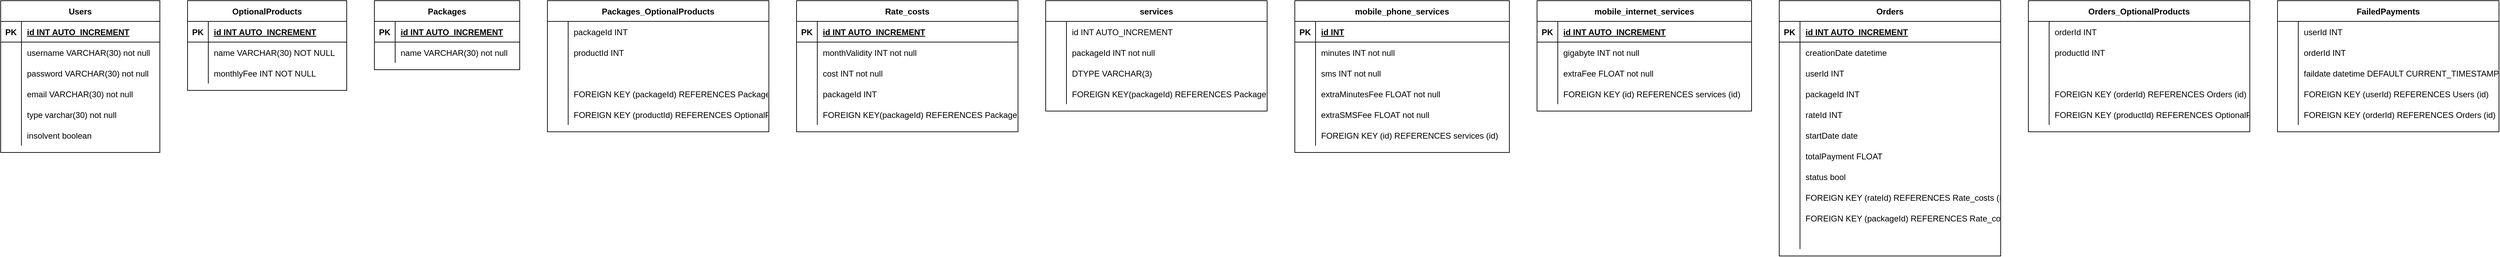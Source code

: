 <mxfile version="15.7.3"><diagram id="GA5Y1bnLlskwvas7kGIN" name="Page-1"><mxGraphModel dx="4019" dy="1375" grid="1" gridSize="10" guides="1" tooltips="1" connect="1" arrows="1" fold="1" page="1" pageScale="1" pageWidth="827" pageHeight="1169" math="0" shadow="0"><root><mxCell id="0"/><mxCell id="1" parent="0"/><mxCell id="Zq3gFRZEYkddCPyL1Fe5-1" value="Users" style="shape=table;startSize=30;container=1;collapsible=1;childLayout=tableLayout;fixedRows=1;rowLines=0;fontStyle=1;align=center;resizeLast=1;" vertex="1" parent="1"><mxGeometry x="-1470" y="100" width="230" height="220" as="geometry"/></mxCell><mxCell id="Zq3gFRZEYkddCPyL1Fe5-2" value="" style="shape=partialRectangle;collapsible=0;dropTarget=0;pointerEvents=0;fillColor=none;points=[[0,0.5],[1,0.5]];portConstraint=eastwest;top=0;left=0;right=0;bottom=1;" vertex="1" parent="Zq3gFRZEYkddCPyL1Fe5-1"><mxGeometry y="30" width="230" height="30" as="geometry"/></mxCell><mxCell id="Zq3gFRZEYkddCPyL1Fe5-3" value="PK" style="shape=partialRectangle;overflow=hidden;connectable=0;fillColor=none;top=0;left=0;bottom=0;right=0;fontStyle=1;" vertex="1" parent="Zq3gFRZEYkddCPyL1Fe5-2"><mxGeometry width="30" height="30" as="geometry"><mxRectangle width="30" height="30" as="alternateBounds"/></mxGeometry></mxCell><mxCell id="Zq3gFRZEYkddCPyL1Fe5-4" value="id &#9;&#9;&#9;INT AUTO_INCREMENT" style="shape=partialRectangle;overflow=hidden;connectable=0;fillColor=none;top=0;left=0;bottom=0;right=0;align=left;spacingLeft=6;fontStyle=5;" vertex="1" parent="Zq3gFRZEYkddCPyL1Fe5-2"><mxGeometry x="30" width="200" height="30" as="geometry"><mxRectangle width="200" height="30" as="alternateBounds"/></mxGeometry></mxCell><mxCell id="Zq3gFRZEYkddCPyL1Fe5-5" value="" style="shape=partialRectangle;collapsible=0;dropTarget=0;pointerEvents=0;fillColor=none;points=[[0,0.5],[1,0.5]];portConstraint=eastwest;top=0;left=0;right=0;bottom=0;" vertex="1" parent="Zq3gFRZEYkddCPyL1Fe5-1"><mxGeometry y="60" width="230" height="30" as="geometry"/></mxCell><mxCell id="Zq3gFRZEYkddCPyL1Fe5-6" value="" style="shape=partialRectangle;overflow=hidden;connectable=0;fillColor=none;top=0;left=0;bottom=0;right=0;" vertex="1" parent="Zq3gFRZEYkddCPyL1Fe5-5"><mxGeometry width="30" height="30" as="geometry"><mxRectangle width="30" height="30" as="alternateBounds"/></mxGeometry></mxCell><mxCell id="Zq3gFRZEYkddCPyL1Fe5-7" value="username    VARCHAR(30) not null" style="shape=partialRectangle;overflow=hidden;connectable=0;fillColor=none;top=0;left=0;bottom=0;right=0;align=left;spacingLeft=6;" vertex="1" parent="Zq3gFRZEYkddCPyL1Fe5-5"><mxGeometry x="30" width="200" height="30" as="geometry"><mxRectangle width="200" height="30" as="alternateBounds"/></mxGeometry></mxCell><mxCell id="Zq3gFRZEYkddCPyL1Fe5-8" value="" style="shape=partialRectangle;collapsible=0;dropTarget=0;pointerEvents=0;fillColor=none;points=[[0,0.5],[1,0.5]];portConstraint=eastwest;top=0;left=0;right=0;bottom=0;" vertex="1" parent="Zq3gFRZEYkddCPyL1Fe5-1"><mxGeometry y="90" width="230" height="30" as="geometry"/></mxCell><mxCell id="Zq3gFRZEYkddCPyL1Fe5-9" value="" style="shape=partialRectangle;overflow=hidden;connectable=0;fillColor=none;top=0;left=0;bottom=0;right=0;" vertex="1" parent="Zq3gFRZEYkddCPyL1Fe5-8"><mxGeometry width="30" height="30" as="geometry"><mxRectangle width="30" height="30" as="alternateBounds"/></mxGeometry></mxCell><mxCell id="Zq3gFRZEYkddCPyL1Fe5-10" value="password&#9;VARCHAR(30) not null" style="shape=partialRectangle;overflow=hidden;connectable=0;fillColor=none;top=0;left=0;bottom=0;right=0;align=left;spacingLeft=6;" vertex="1" parent="Zq3gFRZEYkddCPyL1Fe5-8"><mxGeometry x="30" width="200" height="30" as="geometry"><mxRectangle width="200" height="30" as="alternateBounds"/></mxGeometry></mxCell><mxCell id="Zq3gFRZEYkddCPyL1Fe5-11" value="" style="shape=partialRectangle;collapsible=0;dropTarget=0;pointerEvents=0;fillColor=none;points=[[0,0.5],[1,0.5]];portConstraint=eastwest;top=0;left=0;right=0;bottom=0;" vertex="1" parent="Zq3gFRZEYkddCPyL1Fe5-1"><mxGeometry y="120" width="230" height="30" as="geometry"/></mxCell><mxCell id="Zq3gFRZEYkddCPyL1Fe5-12" value="" style="shape=partialRectangle;overflow=hidden;connectable=0;fillColor=none;top=0;left=0;bottom=0;right=0;" vertex="1" parent="Zq3gFRZEYkddCPyL1Fe5-11"><mxGeometry width="30" height="30" as="geometry"><mxRectangle width="30" height="30" as="alternateBounds"/></mxGeometry></mxCell><mxCell id="Zq3gFRZEYkddCPyL1Fe5-13" value="email&#9;&#9;VARCHAR(30) not null" style="shape=partialRectangle;overflow=hidden;connectable=0;fillColor=none;top=0;left=0;bottom=0;right=0;align=left;spacingLeft=6;" vertex="1" parent="Zq3gFRZEYkddCPyL1Fe5-11"><mxGeometry x="30" width="200" height="30" as="geometry"><mxRectangle width="200" height="30" as="alternateBounds"/></mxGeometry></mxCell><mxCell id="Zq3gFRZEYkddCPyL1Fe5-14" value="" style="shape=partialRectangle;collapsible=0;dropTarget=0;pointerEvents=0;fillColor=none;points=[[0,0.5],[1,0.5]];portConstraint=eastwest;top=0;left=0;right=0;bottom=0;" vertex="1" parent="Zq3gFRZEYkddCPyL1Fe5-1"><mxGeometry y="150" width="230" height="30" as="geometry"/></mxCell><mxCell id="Zq3gFRZEYkddCPyL1Fe5-15" value="" style="shape=partialRectangle;overflow=hidden;connectable=0;fillColor=none;top=0;left=0;bottom=0;right=0;" vertex="1" parent="Zq3gFRZEYkddCPyL1Fe5-14"><mxGeometry width="30" height="30" as="geometry"><mxRectangle width="30" height="30" as="alternateBounds"/></mxGeometry></mxCell><mxCell id="Zq3gFRZEYkddCPyL1Fe5-16" value="type      varchar(30) not null" style="shape=partialRectangle;overflow=hidden;connectable=0;fillColor=none;top=0;left=0;bottom=0;right=0;align=left;spacingLeft=6;" vertex="1" parent="Zq3gFRZEYkddCPyL1Fe5-14"><mxGeometry x="30" width="200" height="30" as="geometry"><mxRectangle width="200" height="30" as="alternateBounds"/></mxGeometry></mxCell><mxCell id="Zq3gFRZEYkddCPyL1Fe5-17" value="" style="shape=partialRectangle;collapsible=0;dropTarget=0;pointerEvents=0;fillColor=none;points=[[0,0.5],[1,0.5]];portConstraint=eastwest;top=0;left=0;right=0;bottom=0;" vertex="1" parent="Zq3gFRZEYkddCPyL1Fe5-1"><mxGeometry y="180" width="230" height="30" as="geometry"/></mxCell><mxCell id="Zq3gFRZEYkddCPyL1Fe5-18" value="" style="shape=partialRectangle;overflow=hidden;connectable=0;fillColor=none;top=0;left=0;bottom=0;right=0;" vertex="1" parent="Zq3gFRZEYkddCPyL1Fe5-17"><mxGeometry width="30" height="30" as="geometry"><mxRectangle width="30" height="30" as="alternateBounds"/></mxGeometry></mxCell><mxCell id="Zq3gFRZEYkddCPyL1Fe5-19" value="insolvent boolean" style="shape=partialRectangle;overflow=hidden;connectable=0;fillColor=none;top=0;left=0;bottom=0;right=0;align=left;spacingLeft=6;" vertex="1" parent="Zq3gFRZEYkddCPyL1Fe5-17"><mxGeometry x="30" width="200" height="30" as="geometry"><mxRectangle width="200" height="30" as="alternateBounds"/></mxGeometry></mxCell><mxCell id="Zq3gFRZEYkddCPyL1Fe5-20" value="OptionalProducts" style="shape=table;startSize=30;container=1;collapsible=1;childLayout=tableLayout;fixedRows=1;rowLines=0;fontStyle=1;align=center;resizeLast=1;" vertex="1" parent="1"><mxGeometry x="-1200" y="100" width="230" height="130" as="geometry"/></mxCell><mxCell id="Zq3gFRZEYkddCPyL1Fe5-21" value="" style="shape=partialRectangle;collapsible=0;dropTarget=0;pointerEvents=0;fillColor=none;points=[[0,0.5],[1,0.5]];portConstraint=eastwest;top=0;left=0;right=0;bottom=1;" vertex="1" parent="Zq3gFRZEYkddCPyL1Fe5-20"><mxGeometry y="30" width="230" height="30" as="geometry"/></mxCell><mxCell id="Zq3gFRZEYkddCPyL1Fe5-22" value="PK" style="shape=partialRectangle;overflow=hidden;connectable=0;fillColor=none;top=0;left=0;bottom=0;right=0;fontStyle=1;" vertex="1" parent="Zq3gFRZEYkddCPyL1Fe5-21"><mxGeometry width="30" height="30" as="geometry"><mxRectangle width="30" height="30" as="alternateBounds"/></mxGeometry></mxCell><mxCell id="Zq3gFRZEYkddCPyL1Fe5-23" value="id &#9;&#9;&#9;INT AUTO_INCREMENT" style="shape=partialRectangle;overflow=hidden;connectable=0;fillColor=none;top=0;left=0;bottom=0;right=0;align=left;spacingLeft=6;fontStyle=5;" vertex="1" parent="Zq3gFRZEYkddCPyL1Fe5-21"><mxGeometry x="30" width="200" height="30" as="geometry"><mxRectangle width="200" height="30" as="alternateBounds"/></mxGeometry></mxCell><mxCell id="Zq3gFRZEYkddCPyL1Fe5-24" value="" style="shape=partialRectangle;collapsible=0;dropTarget=0;pointerEvents=0;fillColor=none;points=[[0,0.5],[1,0.5]];portConstraint=eastwest;top=0;left=0;right=0;bottom=0;" vertex="1" parent="Zq3gFRZEYkddCPyL1Fe5-20"><mxGeometry y="60" width="230" height="30" as="geometry"/></mxCell><mxCell id="Zq3gFRZEYkddCPyL1Fe5-25" value="" style="shape=partialRectangle;overflow=hidden;connectable=0;fillColor=none;top=0;left=0;bottom=0;right=0;" vertex="1" parent="Zq3gFRZEYkddCPyL1Fe5-24"><mxGeometry width="30" height="30" as="geometry"><mxRectangle width="30" height="30" as="alternateBounds"/></mxGeometry></mxCell><mxCell id="Zq3gFRZEYkddCPyL1Fe5-26" value="name &#9;&#9;VARCHAR(30) NOT NULL" style="shape=partialRectangle;overflow=hidden;connectable=0;fillColor=none;top=0;left=0;bottom=0;right=0;align=left;spacingLeft=6;" vertex="1" parent="Zq3gFRZEYkddCPyL1Fe5-24"><mxGeometry x="30" width="200" height="30" as="geometry"><mxRectangle width="200" height="30" as="alternateBounds"/></mxGeometry></mxCell><mxCell id="Zq3gFRZEYkddCPyL1Fe5-27" value="" style="shape=partialRectangle;collapsible=0;dropTarget=0;pointerEvents=0;fillColor=none;points=[[0,0.5],[1,0.5]];portConstraint=eastwest;top=0;left=0;right=0;bottom=0;" vertex="1" parent="Zq3gFRZEYkddCPyL1Fe5-20"><mxGeometry y="90" width="230" height="30" as="geometry"/></mxCell><mxCell id="Zq3gFRZEYkddCPyL1Fe5-28" value="" style="shape=partialRectangle;overflow=hidden;connectable=0;fillColor=none;top=0;left=0;bottom=0;right=0;" vertex="1" parent="Zq3gFRZEYkddCPyL1Fe5-27"><mxGeometry width="30" height="30" as="geometry"><mxRectangle width="30" height="30" as="alternateBounds"/></mxGeometry></mxCell><mxCell id="Zq3gFRZEYkddCPyL1Fe5-29" value="monthlyFee  INT NOT NULL" style="shape=partialRectangle;overflow=hidden;connectable=0;fillColor=none;top=0;left=0;bottom=0;right=0;align=left;spacingLeft=6;" vertex="1" parent="Zq3gFRZEYkddCPyL1Fe5-27"><mxGeometry x="30" width="200" height="30" as="geometry"><mxRectangle width="200" height="30" as="alternateBounds"/></mxGeometry></mxCell><mxCell id="Zq3gFRZEYkddCPyL1Fe5-30" value="Packages" style="shape=table;startSize=30;container=1;collapsible=1;childLayout=tableLayout;fixedRows=1;rowLines=0;fontStyle=1;align=center;resizeLast=1;" vertex="1" parent="1"><mxGeometry x="-930" y="100" width="210" height="100" as="geometry"/></mxCell><mxCell id="Zq3gFRZEYkddCPyL1Fe5-31" value="" style="shape=partialRectangle;collapsible=0;dropTarget=0;pointerEvents=0;fillColor=none;points=[[0,0.5],[1,0.5]];portConstraint=eastwest;top=0;left=0;right=0;bottom=1;" vertex="1" parent="Zq3gFRZEYkddCPyL1Fe5-30"><mxGeometry y="30" width="210" height="30" as="geometry"/></mxCell><mxCell id="Zq3gFRZEYkddCPyL1Fe5-32" value="PK" style="shape=partialRectangle;overflow=hidden;connectable=0;fillColor=none;top=0;left=0;bottom=0;right=0;fontStyle=1;" vertex="1" parent="Zq3gFRZEYkddCPyL1Fe5-31"><mxGeometry width="30" height="30" as="geometry"><mxRectangle width="30" height="30" as="alternateBounds"/></mxGeometry></mxCell><mxCell id="Zq3gFRZEYkddCPyL1Fe5-33" value="id &#9;&#9;&#9;&#9;INT AUTO_INCREMENT" style="shape=partialRectangle;overflow=hidden;connectable=0;fillColor=none;top=0;left=0;bottom=0;right=0;align=left;spacingLeft=6;fontStyle=5;" vertex="1" parent="Zq3gFRZEYkddCPyL1Fe5-31"><mxGeometry x="30" width="180" height="30" as="geometry"><mxRectangle width="180" height="30" as="alternateBounds"/></mxGeometry></mxCell><mxCell id="Zq3gFRZEYkddCPyL1Fe5-34" value="" style="shape=partialRectangle;collapsible=0;dropTarget=0;pointerEvents=0;fillColor=none;points=[[0,0.5],[1,0.5]];portConstraint=eastwest;top=0;left=0;right=0;bottom=0;" vertex="1" parent="Zq3gFRZEYkddCPyL1Fe5-30"><mxGeometry y="60" width="210" height="30" as="geometry"/></mxCell><mxCell id="Zq3gFRZEYkddCPyL1Fe5-35" value="" style="shape=partialRectangle;overflow=hidden;connectable=0;fillColor=none;top=0;left=0;bottom=0;right=0;" vertex="1" parent="Zq3gFRZEYkddCPyL1Fe5-34"><mxGeometry width="30" height="30" as="geometry"><mxRectangle width="30" height="30" as="alternateBounds"/></mxGeometry></mxCell><mxCell id="Zq3gFRZEYkddCPyL1Fe5-36" value="name&#9;&#9;&#9;VARCHAR(30) not null" style="shape=partialRectangle;overflow=hidden;connectable=0;fillColor=none;top=0;left=0;bottom=0;right=0;align=left;spacingLeft=6;" vertex="1" parent="Zq3gFRZEYkddCPyL1Fe5-34"><mxGeometry x="30" width="180" height="30" as="geometry"><mxRectangle width="180" height="30" as="alternateBounds"/></mxGeometry></mxCell><mxCell id="Zq3gFRZEYkddCPyL1Fe5-37" value="Packages_OptionalProducts" style="shape=table;startSize=30;container=1;collapsible=1;childLayout=tableLayout;fixedRows=1;rowLines=0;fontStyle=1;align=center;resizeLast=1;" vertex="1" parent="1"><mxGeometry x="-680" y="100" width="320" height="190" as="geometry"/></mxCell><mxCell id="Zq3gFRZEYkddCPyL1Fe5-38" value="" style="shape=partialRectangle;collapsible=0;dropTarget=0;pointerEvents=0;fillColor=none;points=[[0,0.5],[1,0.5]];portConstraint=eastwest;top=0;left=0;right=0;bottom=0;" vertex="1" parent="Zq3gFRZEYkddCPyL1Fe5-37"><mxGeometry y="30" width="320" height="30" as="geometry"/></mxCell><mxCell id="Zq3gFRZEYkddCPyL1Fe5-39" value="" style="shape=partialRectangle;overflow=hidden;connectable=0;fillColor=none;top=0;left=0;bottom=0;right=0;" vertex="1" parent="Zq3gFRZEYkddCPyL1Fe5-38"><mxGeometry width="30" height="30" as="geometry"><mxRectangle width="30" height="30" as="alternateBounds"/></mxGeometry></mxCell><mxCell id="Zq3gFRZEYkddCPyL1Fe5-40" value="packageId INT" style="shape=partialRectangle;overflow=hidden;connectable=0;fillColor=none;top=0;left=0;bottom=0;right=0;align=left;spacingLeft=6;" vertex="1" parent="Zq3gFRZEYkddCPyL1Fe5-38"><mxGeometry x="30" width="290" height="30" as="geometry"><mxRectangle width="290" height="30" as="alternateBounds"/></mxGeometry></mxCell><mxCell id="Zq3gFRZEYkddCPyL1Fe5-41" value="" style="shape=partialRectangle;collapsible=0;dropTarget=0;pointerEvents=0;fillColor=none;points=[[0,0.5],[1,0.5]];portConstraint=eastwest;top=0;left=0;right=0;bottom=0;" vertex="1" parent="Zq3gFRZEYkddCPyL1Fe5-37"><mxGeometry y="60" width="320" height="30" as="geometry"/></mxCell><mxCell id="Zq3gFRZEYkddCPyL1Fe5-42" value="" style="shape=partialRectangle;overflow=hidden;connectable=0;fillColor=none;top=0;left=0;bottom=0;right=0;" vertex="1" parent="Zq3gFRZEYkddCPyL1Fe5-41"><mxGeometry width="30" height="30" as="geometry"><mxRectangle width="30" height="30" as="alternateBounds"/></mxGeometry></mxCell><mxCell id="Zq3gFRZEYkddCPyL1Fe5-43" value="productId INT" style="shape=partialRectangle;overflow=hidden;connectable=0;fillColor=none;top=0;left=0;bottom=0;right=0;align=left;spacingLeft=6;" vertex="1" parent="Zq3gFRZEYkddCPyL1Fe5-41"><mxGeometry x="30" width="290" height="30" as="geometry"><mxRectangle width="290" height="30" as="alternateBounds"/></mxGeometry></mxCell><mxCell id="Zq3gFRZEYkddCPyL1Fe5-44" value="" style="shape=partialRectangle;collapsible=0;dropTarget=0;pointerEvents=0;fillColor=none;points=[[0,0.5],[1,0.5]];portConstraint=eastwest;top=0;left=0;right=0;bottom=0;" vertex="1" parent="Zq3gFRZEYkddCPyL1Fe5-37"><mxGeometry y="90" width="320" height="30" as="geometry"/></mxCell><mxCell id="Zq3gFRZEYkddCPyL1Fe5-45" value="" style="shape=partialRectangle;overflow=hidden;connectable=0;fillColor=none;top=0;left=0;bottom=0;right=0;" vertex="1" parent="Zq3gFRZEYkddCPyL1Fe5-44"><mxGeometry width="30" height="30" as="geometry"><mxRectangle width="30" height="30" as="alternateBounds"/></mxGeometry></mxCell><mxCell id="Zq3gFRZEYkddCPyL1Fe5-46" value="" style="shape=partialRectangle;overflow=hidden;connectable=0;fillColor=none;top=0;left=0;bottom=0;right=0;align=left;spacingLeft=6;" vertex="1" parent="Zq3gFRZEYkddCPyL1Fe5-44"><mxGeometry x="30" width="290" height="30" as="geometry"><mxRectangle width="290" height="30" as="alternateBounds"/></mxGeometry></mxCell><mxCell id="Zq3gFRZEYkddCPyL1Fe5-47" value="" style="shape=partialRectangle;collapsible=0;dropTarget=0;pointerEvents=0;fillColor=none;points=[[0,0.5],[1,0.5]];portConstraint=eastwest;top=0;left=0;right=0;bottom=0;" vertex="1" parent="Zq3gFRZEYkddCPyL1Fe5-37"><mxGeometry y="120" width="320" height="30" as="geometry"/></mxCell><mxCell id="Zq3gFRZEYkddCPyL1Fe5-48" value="" style="shape=partialRectangle;overflow=hidden;connectable=0;fillColor=none;top=0;left=0;bottom=0;right=0;" vertex="1" parent="Zq3gFRZEYkddCPyL1Fe5-47"><mxGeometry width="30" height="30" as="geometry"><mxRectangle width="30" height="30" as="alternateBounds"/></mxGeometry></mxCell><mxCell id="Zq3gFRZEYkddCPyL1Fe5-49" value="FOREIGN KEY (packageId) REFERENCES Packages (id)" style="shape=partialRectangle;overflow=hidden;connectable=0;fillColor=none;top=0;left=0;bottom=0;right=0;align=left;spacingLeft=6;" vertex="1" parent="Zq3gFRZEYkddCPyL1Fe5-47"><mxGeometry x="30" width="290" height="30" as="geometry"><mxRectangle width="290" height="30" as="alternateBounds"/></mxGeometry></mxCell><mxCell id="Zq3gFRZEYkddCPyL1Fe5-50" value="" style="shape=partialRectangle;collapsible=0;dropTarget=0;pointerEvents=0;fillColor=none;points=[[0,0.5],[1,0.5]];portConstraint=eastwest;top=0;left=0;right=0;bottom=0;" vertex="1" parent="Zq3gFRZEYkddCPyL1Fe5-37"><mxGeometry y="150" width="320" height="30" as="geometry"/></mxCell><mxCell id="Zq3gFRZEYkddCPyL1Fe5-51" value="" style="shape=partialRectangle;overflow=hidden;connectable=0;fillColor=none;top=0;left=0;bottom=0;right=0;" vertex="1" parent="Zq3gFRZEYkddCPyL1Fe5-50"><mxGeometry width="30" height="30" as="geometry"><mxRectangle width="30" height="30" as="alternateBounds"/></mxGeometry></mxCell><mxCell id="Zq3gFRZEYkddCPyL1Fe5-52" value="FOREIGN KEY (productId) REFERENCES OptionalProducts(id)" style="shape=partialRectangle;overflow=hidden;connectable=0;fillColor=none;top=0;left=0;bottom=0;right=0;align=left;spacingLeft=6;" vertex="1" parent="Zq3gFRZEYkddCPyL1Fe5-50"><mxGeometry x="30" width="290" height="30" as="geometry"><mxRectangle width="290" height="30" as="alternateBounds"/></mxGeometry></mxCell><mxCell id="Zq3gFRZEYkddCPyL1Fe5-53" value="Rate_costs" style="shape=table;startSize=30;container=1;collapsible=1;childLayout=tableLayout;fixedRows=1;rowLines=0;fontStyle=1;align=center;resizeLast=1;" vertex="1" parent="1"><mxGeometry x="-320" y="100" width="320" height="190" as="geometry"/></mxCell><mxCell id="Zq3gFRZEYkddCPyL1Fe5-54" value="" style="shape=partialRectangle;collapsible=0;dropTarget=0;pointerEvents=0;fillColor=none;points=[[0,0.5],[1,0.5]];portConstraint=eastwest;top=0;left=0;right=0;bottom=1;" vertex="1" parent="Zq3gFRZEYkddCPyL1Fe5-53"><mxGeometry y="30" width="320" height="30" as="geometry"/></mxCell><mxCell id="Zq3gFRZEYkddCPyL1Fe5-55" value="PK" style="shape=partialRectangle;overflow=hidden;connectable=0;fillColor=none;top=0;left=0;bottom=0;right=0;fontStyle=1;" vertex="1" parent="Zq3gFRZEYkddCPyL1Fe5-54"><mxGeometry width="30" height="30" as="geometry"><mxRectangle width="30" height="30" as="alternateBounds"/></mxGeometry></mxCell><mxCell id="Zq3gFRZEYkddCPyL1Fe5-56" value="id &#9;&#9;&#9;&#9;INT AUTO_INCREMENT" style="shape=partialRectangle;overflow=hidden;connectable=0;fillColor=none;top=0;left=0;bottom=0;right=0;align=left;spacingLeft=6;fontStyle=5;" vertex="1" parent="Zq3gFRZEYkddCPyL1Fe5-54"><mxGeometry x="30" width="290" height="30" as="geometry"><mxRectangle width="290" height="30" as="alternateBounds"/></mxGeometry></mxCell><mxCell id="Zq3gFRZEYkddCPyL1Fe5-57" value="" style="shape=partialRectangle;collapsible=0;dropTarget=0;pointerEvents=0;fillColor=none;points=[[0,0.5],[1,0.5]];portConstraint=eastwest;top=0;left=0;right=0;bottom=0;" vertex="1" parent="Zq3gFRZEYkddCPyL1Fe5-53"><mxGeometry y="60" width="320" height="30" as="geometry"/></mxCell><mxCell id="Zq3gFRZEYkddCPyL1Fe5-58" value="" style="shape=partialRectangle;overflow=hidden;connectable=0;fillColor=none;top=0;left=0;bottom=0;right=0;" vertex="1" parent="Zq3gFRZEYkddCPyL1Fe5-57"><mxGeometry width="30" height="30" as="geometry"><mxRectangle width="30" height="30" as="alternateBounds"/></mxGeometry></mxCell><mxCell id="Zq3gFRZEYkddCPyL1Fe5-59" value="monthValidity   INT not null" style="shape=partialRectangle;overflow=hidden;connectable=0;fillColor=none;top=0;left=0;bottom=0;right=0;align=left;spacingLeft=6;" vertex="1" parent="Zq3gFRZEYkddCPyL1Fe5-57"><mxGeometry x="30" width="290" height="30" as="geometry"><mxRectangle width="290" height="30" as="alternateBounds"/></mxGeometry></mxCell><mxCell id="Zq3gFRZEYkddCPyL1Fe5-60" value="" style="shape=partialRectangle;collapsible=0;dropTarget=0;pointerEvents=0;fillColor=none;points=[[0,0.5],[1,0.5]];portConstraint=eastwest;top=0;left=0;right=0;bottom=0;" vertex="1" parent="Zq3gFRZEYkddCPyL1Fe5-53"><mxGeometry y="90" width="320" height="30" as="geometry"/></mxCell><mxCell id="Zq3gFRZEYkddCPyL1Fe5-61" value="" style="shape=partialRectangle;overflow=hidden;connectable=0;fillColor=none;top=0;left=0;bottom=0;right=0;" vertex="1" parent="Zq3gFRZEYkddCPyL1Fe5-60"><mxGeometry width="30" height="30" as="geometry"><mxRectangle width="30" height="30" as="alternateBounds"/></mxGeometry></mxCell><mxCell id="Zq3gFRZEYkddCPyL1Fe5-62" value="cost&#9;&#9;&#9;INT not null" style="shape=partialRectangle;overflow=hidden;connectable=0;fillColor=none;top=0;left=0;bottom=0;right=0;align=left;spacingLeft=6;" vertex="1" parent="Zq3gFRZEYkddCPyL1Fe5-60"><mxGeometry x="30" width="290" height="30" as="geometry"><mxRectangle width="290" height="30" as="alternateBounds"/></mxGeometry></mxCell><mxCell id="Zq3gFRZEYkddCPyL1Fe5-63" value="" style="shape=partialRectangle;collapsible=0;dropTarget=0;pointerEvents=0;fillColor=none;points=[[0,0.5],[1,0.5]];portConstraint=eastwest;top=0;left=0;right=0;bottom=0;" vertex="1" parent="Zq3gFRZEYkddCPyL1Fe5-53"><mxGeometry y="120" width="320" height="30" as="geometry"/></mxCell><mxCell id="Zq3gFRZEYkddCPyL1Fe5-64" value="" style="shape=partialRectangle;overflow=hidden;connectable=0;fillColor=none;top=0;left=0;bottom=0;right=0;" vertex="1" parent="Zq3gFRZEYkddCPyL1Fe5-63"><mxGeometry width="30" height="30" as="geometry"><mxRectangle width="30" height="30" as="alternateBounds"/></mxGeometry></mxCell><mxCell id="Zq3gFRZEYkddCPyL1Fe5-65" value="packageId       INT" style="shape=partialRectangle;overflow=hidden;connectable=0;fillColor=none;top=0;left=0;bottom=0;right=0;align=left;spacingLeft=6;" vertex="1" parent="Zq3gFRZEYkddCPyL1Fe5-63"><mxGeometry x="30" width="290" height="30" as="geometry"><mxRectangle width="290" height="30" as="alternateBounds"/></mxGeometry></mxCell><mxCell id="Zq3gFRZEYkddCPyL1Fe5-66" value="" style="shape=partialRectangle;collapsible=0;dropTarget=0;pointerEvents=0;fillColor=none;points=[[0,0.5],[1,0.5]];portConstraint=eastwest;top=0;left=0;right=0;bottom=0;" vertex="1" parent="Zq3gFRZEYkddCPyL1Fe5-53"><mxGeometry y="150" width="320" height="30" as="geometry"/></mxCell><mxCell id="Zq3gFRZEYkddCPyL1Fe5-67" value="" style="shape=partialRectangle;overflow=hidden;connectable=0;fillColor=none;top=0;left=0;bottom=0;right=0;" vertex="1" parent="Zq3gFRZEYkddCPyL1Fe5-66"><mxGeometry width="30" height="30" as="geometry"><mxRectangle width="30" height="30" as="alternateBounds"/></mxGeometry></mxCell><mxCell id="Zq3gFRZEYkddCPyL1Fe5-68" value="FOREIGN KEY(packageId) REFERENCES Packages(id)" style="shape=partialRectangle;overflow=hidden;connectable=0;fillColor=none;top=0;left=0;bottom=0;right=0;align=left;spacingLeft=6;" vertex="1" parent="Zq3gFRZEYkddCPyL1Fe5-66"><mxGeometry x="30" width="290" height="30" as="geometry"><mxRectangle width="290" height="30" as="alternateBounds"/></mxGeometry></mxCell><mxCell id="Zq3gFRZEYkddCPyL1Fe5-69" value="services" style="shape=table;startSize=30;container=1;collapsible=1;childLayout=tableLayout;fixedRows=1;rowLines=0;fontStyle=1;align=center;resizeLast=1;" vertex="1" parent="1"><mxGeometry x="40" y="100" width="320" height="160" as="geometry"/></mxCell><mxCell id="Zq3gFRZEYkddCPyL1Fe5-70" value="" style="shape=partialRectangle;collapsible=0;dropTarget=0;pointerEvents=0;fillColor=none;points=[[0,0.5],[1,0.5]];portConstraint=eastwest;top=0;left=0;right=0;bottom=0;" vertex="1" parent="Zq3gFRZEYkddCPyL1Fe5-69"><mxGeometry y="30" width="320" height="30" as="geometry"/></mxCell><mxCell id="Zq3gFRZEYkddCPyL1Fe5-71" value="" style="shape=partialRectangle;overflow=hidden;connectable=0;fillColor=none;top=0;left=0;bottom=0;right=0;" vertex="1" parent="Zq3gFRZEYkddCPyL1Fe5-70"><mxGeometry width="30" height="30" as="geometry"><mxRectangle width="30" height="30" as="alternateBounds"/></mxGeometry></mxCell><mxCell id="Zq3gFRZEYkddCPyL1Fe5-72" value="id&#9;&#9;&#9;&#9;INT AUTO_INCREMENT" style="shape=partialRectangle;overflow=hidden;connectable=0;fillColor=none;top=0;left=0;bottom=0;right=0;align=left;spacingLeft=6;" vertex="1" parent="Zq3gFRZEYkddCPyL1Fe5-70"><mxGeometry x="30" width="290" height="30" as="geometry"><mxRectangle width="290" height="30" as="alternateBounds"/></mxGeometry></mxCell><mxCell id="Zq3gFRZEYkddCPyL1Fe5-73" value="" style="shape=partialRectangle;collapsible=0;dropTarget=0;pointerEvents=0;fillColor=none;points=[[0,0.5],[1,0.5]];portConstraint=eastwest;top=0;left=0;right=0;bottom=0;" vertex="1" parent="Zq3gFRZEYkddCPyL1Fe5-69"><mxGeometry y="60" width="320" height="30" as="geometry"/></mxCell><mxCell id="Zq3gFRZEYkddCPyL1Fe5-74" value="" style="shape=partialRectangle;overflow=hidden;connectable=0;fillColor=none;top=0;left=0;bottom=0;right=0;" vertex="1" parent="Zq3gFRZEYkddCPyL1Fe5-73"><mxGeometry width="30" height="30" as="geometry"><mxRectangle width="30" height="30" as="alternateBounds"/></mxGeometry></mxCell><mxCell id="Zq3gFRZEYkddCPyL1Fe5-75" value="packageId       INT not null" style="shape=partialRectangle;overflow=hidden;connectable=0;fillColor=none;top=0;left=0;bottom=0;right=0;align=left;spacingLeft=6;" vertex="1" parent="Zq3gFRZEYkddCPyL1Fe5-73"><mxGeometry x="30" width="290" height="30" as="geometry"><mxRectangle width="290" height="30" as="alternateBounds"/></mxGeometry></mxCell><mxCell id="Zq3gFRZEYkddCPyL1Fe5-76" value="" style="shape=partialRectangle;collapsible=0;dropTarget=0;pointerEvents=0;fillColor=none;points=[[0,0.5],[1,0.5]];portConstraint=eastwest;top=0;left=0;right=0;bottom=0;" vertex="1" parent="Zq3gFRZEYkddCPyL1Fe5-69"><mxGeometry y="90" width="320" height="30" as="geometry"/></mxCell><mxCell id="Zq3gFRZEYkddCPyL1Fe5-77" value="" style="shape=partialRectangle;overflow=hidden;connectable=0;fillColor=none;top=0;left=0;bottom=0;right=0;" vertex="1" parent="Zq3gFRZEYkddCPyL1Fe5-76"><mxGeometry width="30" height="30" as="geometry"><mxRectangle width="30" height="30" as="alternateBounds"/></mxGeometry></mxCell><mxCell id="Zq3gFRZEYkddCPyL1Fe5-78" value="DTYPE&#9;        VARCHAR(3)" style="shape=partialRectangle;overflow=hidden;connectable=0;fillColor=none;top=0;left=0;bottom=0;right=0;align=left;spacingLeft=6;" vertex="1" parent="Zq3gFRZEYkddCPyL1Fe5-76"><mxGeometry x="30" width="290" height="30" as="geometry"><mxRectangle width="290" height="30" as="alternateBounds"/></mxGeometry></mxCell><mxCell id="Zq3gFRZEYkddCPyL1Fe5-79" value="" style="shape=partialRectangle;collapsible=0;dropTarget=0;pointerEvents=0;fillColor=none;points=[[0,0.5],[1,0.5]];portConstraint=eastwest;top=0;left=0;right=0;bottom=0;" vertex="1" parent="Zq3gFRZEYkddCPyL1Fe5-69"><mxGeometry y="120" width="320" height="30" as="geometry"/></mxCell><mxCell id="Zq3gFRZEYkddCPyL1Fe5-80" value="" style="shape=partialRectangle;overflow=hidden;connectable=0;fillColor=none;top=0;left=0;bottom=0;right=0;" vertex="1" parent="Zq3gFRZEYkddCPyL1Fe5-79"><mxGeometry width="30" height="30" as="geometry"><mxRectangle width="30" height="30" as="alternateBounds"/></mxGeometry></mxCell><mxCell id="Zq3gFRZEYkddCPyL1Fe5-81" value="FOREIGN KEY(packageId) REFERENCES Packages (id)" style="shape=partialRectangle;overflow=hidden;connectable=0;fillColor=none;top=0;left=0;bottom=0;right=0;align=left;spacingLeft=6;" vertex="1" parent="Zq3gFRZEYkddCPyL1Fe5-79"><mxGeometry x="30" width="290" height="30" as="geometry"><mxRectangle width="290" height="30" as="alternateBounds"/></mxGeometry></mxCell><mxCell id="Zq3gFRZEYkddCPyL1Fe5-82" value="mobile_phone_services" style="shape=table;startSize=30;container=1;collapsible=1;childLayout=tableLayout;fixedRows=1;rowLines=0;fontStyle=1;align=center;resizeLast=1;" vertex="1" parent="1"><mxGeometry x="400" y="100" width="310" height="220" as="geometry"/></mxCell><mxCell id="Zq3gFRZEYkddCPyL1Fe5-83" value="" style="shape=partialRectangle;collapsible=0;dropTarget=0;pointerEvents=0;fillColor=none;points=[[0,0.5],[1,0.5]];portConstraint=eastwest;top=0;left=0;right=0;bottom=1;" vertex="1" parent="Zq3gFRZEYkddCPyL1Fe5-82"><mxGeometry y="30" width="310" height="30" as="geometry"/></mxCell><mxCell id="Zq3gFRZEYkddCPyL1Fe5-84" value="PK" style="shape=partialRectangle;overflow=hidden;connectable=0;fillColor=none;top=0;left=0;bottom=0;right=0;fontStyle=1;" vertex="1" parent="Zq3gFRZEYkddCPyL1Fe5-83"><mxGeometry width="30" height="30" as="geometry"><mxRectangle width="30" height="30" as="alternateBounds"/></mxGeometry></mxCell><mxCell id="Zq3gFRZEYkddCPyL1Fe5-85" value="id &#9;&#9;&#9;&#9;INT" style="shape=partialRectangle;overflow=hidden;connectable=0;fillColor=none;top=0;left=0;bottom=0;right=0;align=left;spacingLeft=6;fontStyle=5;" vertex="1" parent="Zq3gFRZEYkddCPyL1Fe5-83"><mxGeometry x="30" width="280" height="30" as="geometry"><mxRectangle width="280" height="30" as="alternateBounds"/></mxGeometry></mxCell><mxCell id="Zq3gFRZEYkddCPyL1Fe5-86" value="" style="shape=partialRectangle;collapsible=0;dropTarget=0;pointerEvents=0;fillColor=none;points=[[0,0.5],[1,0.5]];portConstraint=eastwest;top=0;left=0;right=0;bottom=0;" vertex="1" parent="Zq3gFRZEYkddCPyL1Fe5-82"><mxGeometry y="60" width="310" height="30" as="geometry"/></mxCell><mxCell id="Zq3gFRZEYkddCPyL1Fe5-87" value="" style="shape=partialRectangle;overflow=hidden;connectable=0;fillColor=none;top=0;left=0;bottom=0;right=0;" vertex="1" parent="Zq3gFRZEYkddCPyL1Fe5-86"><mxGeometry width="30" height="30" as="geometry"><mxRectangle width="30" height="30" as="alternateBounds"/></mxGeometry></mxCell><mxCell id="Zq3gFRZEYkddCPyL1Fe5-88" value="minutes         INT not null" style="shape=partialRectangle;overflow=hidden;connectable=0;fillColor=none;top=0;left=0;bottom=0;right=0;align=left;spacingLeft=6;" vertex="1" parent="Zq3gFRZEYkddCPyL1Fe5-86"><mxGeometry x="30" width="280" height="30" as="geometry"><mxRectangle width="280" height="30" as="alternateBounds"/></mxGeometry></mxCell><mxCell id="Zq3gFRZEYkddCPyL1Fe5-89" value="" style="shape=partialRectangle;collapsible=0;dropTarget=0;pointerEvents=0;fillColor=none;points=[[0,0.5],[1,0.5]];portConstraint=eastwest;top=0;left=0;right=0;bottom=0;" vertex="1" parent="Zq3gFRZEYkddCPyL1Fe5-82"><mxGeometry y="90" width="310" height="30" as="geometry"/></mxCell><mxCell id="Zq3gFRZEYkddCPyL1Fe5-90" value="" style="shape=partialRectangle;overflow=hidden;connectable=0;fillColor=none;top=0;left=0;bottom=0;right=0;" vertex="1" parent="Zq3gFRZEYkddCPyL1Fe5-89"><mxGeometry width="30" height="30" as="geometry"><mxRectangle width="30" height="30" as="alternateBounds"/></mxGeometry></mxCell><mxCell id="Zq3gFRZEYkddCPyL1Fe5-91" value="sms&#9;&#9;&#9;&#9;INT not null" style="shape=partialRectangle;overflow=hidden;connectable=0;fillColor=none;top=0;left=0;bottom=0;right=0;align=left;spacingLeft=6;" vertex="1" parent="Zq3gFRZEYkddCPyL1Fe5-89"><mxGeometry x="30" width="280" height="30" as="geometry"><mxRectangle width="280" height="30" as="alternateBounds"/></mxGeometry></mxCell><mxCell id="Zq3gFRZEYkddCPyL1Fe5-92" value="" style="shape=partialRectangle;collapsible=0;dropTarget=0;pointerEvents=0;fillColor=none;points=[[0,0.5],[1,0.5]];portConstraint=eastwest;top=0;left=0;right=0;bottom=0;" vertex="1" parent="Zq3gFRZEYkddCPyL1Fe5-82"><mxGeometry y="120" width="310" height="30" as="geometry"/></mxCell><mxCell id="Zq3gFRZEYkddCPyL1Fe5-93" value="" style="shape=partialRectangle;overflow=hidden;connectable=0;fillColor=none;top=0;left=0;bottom=0;right=0;" vertex="1" parent="Zq3gFRZEYkddCPyL1Fe5-92"><mxGeometry width="30" height="30" as="geometry"><mxRectangle width="30" height="30" as="alternateBounds"/></mxGeometry></mxCell><mxCell id="Zq3gFRZEYkddCPyL1Fe5-94" value="extraMinutesFee FLOAT not null" style="shape=partialRectangle;overflow=hidden;connectable=0;fillColor=none;top=0;left=0;bottom=0;right=0;align=left;spacingLeft=6;" vertex="1" parent="Zq3gFRZEYkddCPyL1Fe5-92"><mxGeometry x="30" width="280" height="30" as="geometry"><mxRectangle width="280" height="30" as="alternateBounds"/></mxGeometry></mxCell><mxCell id="Zq3gFRZEYkddCPyL1Fe5-95" value="" style="shape=partialRectangle;collapsible=0;dropTarget=0;pointerEvents=0;fillColor=none;points=[[0,0.5],[1,0.5]];portConstraint=eastwest;top=0;left=0;right=0;bottom=0;" vertex="1" parent="Zq3gFRZEYkddCPyL1Fe5-82"><mxGeometry y="150" width="310" height="30" as="geometry"/></mxCell><mxCell id="Zq3gFRZEYkddCPyL1Fe5-96" value="" style="shape=partialRectangle;overflow=hidden;connectable=0;fillColor=none;top=0;left=0;bottom=0;right=0;" vertex="1" parent="Zq3gFRZEYkddCPyL1Fe5-95"><mxGeometry width="30" height="30" as="geometry"><mxRectangle width="30" height="30" as="alternateBounds"/></mxGeometry></mxCell><mxCell id="Zq3gFRZEYkddCPyL1Fe5-97" value="extraSMSFee&#9;&#9;FLOAT not null" style="shape=partialRectangle;overflow=hidden;connectable=0;fillColor=none;top=0;left=0;bottom=0;right=0;align=left;spacingLeft=6;" vertex="1" parent="Zq3gFRZEYkddCPyL1Fe5-95"><mxGeometry x="30" width="280" height="30" as="geometry"><mxRectangle width="280" height="30" as="alternateBounds"/></mxGeometry></mxCell><mxCell id="Zq3gFRZEYkddCPyL1Fe5-98" value="" style="shape=partialRectangle;collapsible=0;dropTarget=0;pointerEvents=0;fillColor=none;points=[[0,0.5],[1,0.5]];portConstraint=eastwest;top=0;left=0;right=0;bottom=0;" vertex="1" parent="Zq3gFRZEYkddCPyL1Fe5-82"><mxGeometry y="180" width="310" height="30" as="geometry"/></mxCell><mxCell id="Zq3gFRZEYkddCPyL1Fe5-99" value="" style="shape=partialRectangle;overflow=hidden;connectable=0;fillColor=none;top=0;left=0;bottom=0;right=0;" vertex="1" parent="Zq3gFRZEYkddCPyL1Fe5-98"><mxGeometry width="30" height="30" as="geometry"><mxRectangle width="30" height="30" as="alternateBounds"/></mxGeometry></mxCell><mxCell id="Zq3gFRZEYkddCPyL1Fe5-100" value="FOREIGN KEY (id) REFERENCES services (id)" style="shape=partialRectangle;overflow=hidden;connectable=0;fillColor=none;top=0;left=0;bottom=0;right=0;align=left;spacingLeft=6;" vertex="1" parent="Zq3gFRZEYkddCPyL1Fe5-98"><mxGeometry x="30" width="280" height="30" as="geometry"><mxRectangle width="280" height="30" as="alternateBounds"/></mxGeometry></mxCell><mxCell id="Zq3gFRZEYkddCPyL1Fe5-101" value="mobile_internet_services" style="shape=table;startSize=30;container=1;collapsible=1;childLayout=tableLayout;fixedRows=1;rowLines=0;fontStyle=1;align=center;resizeLast=1;" vertex="1" parent="1"><mxGeometry x="750" y="100" width="310" height="160" as="geometry"/></mxCell><mxCell id="Zq3gFRZEYkddCPyL1Fe5-102" value="" style="shape=partialRectangle;collapsible=0;dropTarget=0;pointerEvents=0;fillColor=none;points=[[0,0.5],[1,0.5]];portConstraint=eastwest;top=0;left=0;right=0;bottom=1;" vertex="1" parent="Zq3gFRZEYkddCPyL1Fe5-101"><mxGeometry y="30" width="310" height="30" as="geometry"/></mxCell><mxCell id="Zq3gFRZEYkddCPyL1Fe5-103" value="PK" style="shape=partialRectangle;overflow=hidden;connectable=0;fillColor=none;top=0;left=0;bottom=0;right=0;fontStyle=1;" vertex="1" parent="Zq3gFRZEYkddCPyL1Fe5-102"><mxGeometry width="30" height="30" as="geometry"><mxRectangle width="30" height="30" as="alternateBounds"/></mxGeometry></mxCell><mxCell id="Zq3gFRZEYkddCPyL1Fe5-104" value="id &#9;&#9;&#9;&#9;INT AUTO_INCREMENT" style="shape=partialRectangle;overflow=hidden;connectable=0;fillColor=none;top=0;left=0;bottom=0;right=0;align=left;spacingLeft=6;fontStyle=5;" vertex="1" parent="Zq3gFRZEYkddCPyL1Fe5-102"><mxGeometry x="30" width="280" height="30" as="geometry"><mxRectangle width="280" height="30" as="alternateBounds"/></mxGeometry></mxCell><mxCell id="Zq3gFRZEYkddCPyL1Fe5-105" value="" style="shape=partialRectangle;collapsible=0;dropTarget=0;pointerEvents=0;fillColor=none;points=[[0,0.5],[1,0.5]];portConstraint=eastwest;top=0;left=0;right=0;bottom=0;" vertex="1" parent="Zq3gFRZEYkddCPyL1Fe5-101"><mxGeometry y="60" width="310" height="30" as="geometry"/></mxCell><mxCell id="Zq3gFRZEYkddCPyL1Fe5-106" value="" style="shape=partialRectangle;overflow=hidden;connectable=0;fillColor=none;top=0;left=0;bottom=0;right=0;" vertex="1" parent="Zq3gFRZEYkddCPyL1Fe5-105"><mxGeometry width="30" height="30" as="geometry"><mxRectangle width="30" height="30" as="alternateBounds"/></mxGeometry></mxCell><mxCell id="Zq3gFRZEYkddCPyL1Fe5-107" value="gigabyte&#9;&#9;INT not null" style="shape=partialRectangle;overflow=hidden;connectable=0;fillColor=none;top=0;left=0;bottom=0;right=0;align=left;spacingLeft=6;" vertex="1" parent="Zq3gFRZEYkddCPyL1Fe5-105"><mxGeometry x="30" width="280" height="30" as="geometry"><mxRectangle width="280" height="30" as="alternateBounds"/></mxGeometry></mxCell><mxCell id="Zq3gFRZEYkddCPyL1Fe5-108" value="" style="shape=partialRectangle;collapsible=0;dropTarget=0;pointerEvents=0;fillColor=none;points=[[0,0.5],[1,0.5]];portConstraint=eastwest;top=0;left=0;right=0;bottom=0;" vertex="1" parent="Zq3gFRZEYkddCPyL1Fe5-101"><mxGeometry y="90" width="310" height="30" as="geometry"/></mxCell><mxCell id="Zq3gFRZEYkddCPyL1Fe5-109" value="" style="shape=partialRectangle;overflow=hidden;connectable=0;fillColor=none;top=0;left=0;bottom=0;right=0;" vertex="1" parent="Zq3gFRZEYkddCPyL1Fe5-108"><mxGeometry width="30" height="30" as="geometry"><mxRectangle width="30" height="30" as="alternateBounds"/></mxGeometry></mxCell><mxCell id="Zq3gFRZEYkddCPyL1Fe5-110" value="extraFee        FLOAT not null" style="shape=partialRectangle;overflow=hidden;connectable=0;fillColor=none;top=0;left=0;bottom=0;right=0;align=left;spacingLeft=6;" vertex="1" parent="Zq3gFRZEYkddCPyL1Fe5-108"><mxGeometry x="30" width="280" height="30" as="geometry"><mxRectangle width="280" height="30" as="alternateBounds"/></mxGeometry></mxCell><mxCell id="Zq3gFRZEYkddCPyL1Fe5-111" value="" style="shape=partialRectangle;collapsible=0;dropTarget=0;pointerEvents=0;fillColor=none;points=[[0,0.5],[1,0.5]];portConstraint=eastwest;top=0;left=0;right=0;bottom=0;" vertex="1" parent="Zq3gFRZEYkddCPyL1Fe5-101"><mxGeometry y="120" width="310" height="30" as="geometry"/></mxCell><mxCell id="Zq3gFRZEYkddCPyL1Fe5-112" value="" style="shape=partialRectangle;overflow=hidden;connectable=0;fillColor=none;top=0;left=0;bottom=0;right=0;" vertex="1" parent="Zq3gFRZEYkddCPyL1Fe5-111"><mxGeometry width="30" height="30" as="geometry"><mxRectangle width="30" height="30" as="alternateBounds"/></mxGeometry></mxCell><mxCell id="Zq3gFRZEYkddCPyL1Fe5-113" value="FOREIGN KEY (id) REFERENCES services (id)" style="shape=partialRectangle;overflow=hidden;connectable=0;fillColor=none;top=0;left=0;bottom=0;right=0;align=left;spacingLeft=6;" vertex="1" parent="Zq3gFRZEYkddCPyL1Fe5-111"><mxGeometry x="30" width="280" height="30" as="geometry"><mxRectangle width="280" height="30" as="alternateBounds"/></mxGeometry></mxCell><mxCell id="Zq3gFRZEYkddCPyL1Fe5-114" value="Orders" style="shape=table;startSize=30;container=1;collapsible=1;childLayout=tableLayout;fixedRows=1;rowLines=0;fontStyle=1;align=center;resizeLast=1;" vertex="1" parent="1"><mxGeometry x="1100" y="100" width="320" height="370" as="geometry"/></mxCell><mxCell id="Zq3gFRZEYkddCPyL1Fe5-115" value="" style="shape=partialRectangle;collapsible=0;dropTarget=0;pointerEvents=0;fillColor=none;points=[[0,0.5],[1,0.5]];portConstraint=eastwest;top=0;left=0;right=0;bottom=1;" vertex="1" parent="Zq3gFRZEYkddCPyL1Fe5-114"><mxGeometry y="30" width="320" height="30" as="geometry"/></mxCell><mxCell id="Zq3gFRZEYkddCPyL1Fe5-116" value="PK" style="shape=partialRectangle;overflow=hidden;connectable=0;fillColor=none;top=0;left=0;bottom=0;right=0;fontStyle=1;" vertex="1" parent="Zq3gFRZEYkddCPyL1Fe5-115"><mxGeometry width="30" height="30" as="geometry"><mxRectangle width="30" height="30" as="alternateBounds"/></mxGeometry></mxCell><mxCell id="Zq3gFRZEYkddCPyL1Fe5-117" value="id &#9;&#9;&#9;&#9;INT AUTO_INCREMENT" style="shape=partialRectangle;overflow=hidden;connectable=0;fillColor=none;top=0;left=0;bottom=0;right=0;align=left;spacingLeft=6;fontStyle=5;" vertex="1" parent="Zq3gFRZEYkddCPyL1Fe5-115"><mxGeometry x="30" width="290" height="30" as="geometry"><mxRectangle width="290" height="30" as="alternateBounds"/></mxGeometry></mxCell><mxCell id="Zq3gFRZEYkddCPyL1Fe5-118" value="" style="shape=partialRectangle;collapsible=0;dropTarget=0;pointerEvents=0;fillColor=none;points=[[0,0.5],[1,0.5]];portConstraint=eastwest;top=0;left=0;right=0;bottom=0;" vertex="1" parent="Zq3gFRZEYkddCPyL1Fe5-114"><mxGeometry y="60" width="320" height="30" as="geometry"/></mxCell><mxCell id="Zq3gFRZEYkddCPyL1Fe5-119" value="" style="shape=partialRectangle;overflow=hidden;connectable=0;fillColor=none;top=0;left=0;bottom=0;right=0;" vertex="1" parent="Zq3gFRZEYkddCPyL1Fe5-118"><mxGeometry width="30" height="30" as="geometry"><mxRectangle width="30" height="30" as="alternateBounds"/></mxGeometry></mxCell><mxCell id="Zq3gFRZEYkddCPyL1Fe5-120" value="creationDate&#9;    datetime" style="shape=partialRectangle;overflow=hidden;connectable=0;fillColor=none;top=0;left=0;bottom=0;right=0;align=left;spacingLeft=6;" vertex="1" parent="Zq3gFRZEYkddCPyL1Fe5-118"><mxGeometry x="30" width="290" height="30" as="geometry"><mxRectangle width="290" height="30" as="alternateBounds"/></mxGeometry></mxCell><mxCell id="Zq3gFRZEYkddCPyL1Fe5-121" value="" style="shape=partialRectangle;collapsible=0;dropTarget=0;pointerEvents=0;fillColor=none;points=[[0,0.5],[1,0.5]];portConstraint=eastwest;top=0;left=0;right=0;bottom=0;" vertex="1" parent="Zq3gFRZEYkddCPyL1Fe5-114"><mxGeometry y="90" width="320" height="30" as="geometry"/></mxCell><mxCell id="Zq3gFRZEYkddCPyL1Fe5-122" value="" style="shape=partialRectangle;overflow=hidden;connectable=0;fillColor=none;top=0;left=0;bottom=0;right=0;" vertex="1" parent="Zq3gFRZEYkddCPyL1Fe5-121"><mxGeometry width="30" height="30" as="geometry"><mxRectangle width="30" height="30" as="alternateBounds"/></mxGeometry></mxCell><mxCell id="Zq3gFRZEYkddCPyL1Fe5-123" value="userId&#9;&#9;&#9;INT" style="shape=partialRectangle;overflow=hidden;connectable=0;fillColor=none;top=0;left=0;bottom=0;right=0;align=left;spacingLeft=6;" vertex="1" parent="Zq3gFRZEYkddCPyL1Fe5-121"><mxGeometry x="30" width="290" height="30" as="geometry"><mxRectangle width="290" height="30" as="alternateBounds"/></mxGeometry></mxCell><mxCell id="Zq3gFRZEYkddCPyL1Fe5-124" value="" style="shape=partialRectangle;collapsible=0;dropTarget=0;pointerEvents=0;fillColor=none;points=[[0,0.5],[1,0.5]];portConstraint=eastwest;top=0;left=0;right=0;bottom=0;" vertex="1" parent="Zq3gFRZEYkddCPyL1Fe5-114"><mxGeometry y="120" width="320" height="30" as="geometry"/></mxCell><mxCell id="Zq3gFRZEYkddCPyL1Fe5-125" value="" style="shape=partialRectangle;overflow=hidden;connectable=0;fillColor=none;top=0;left=0;bottom=0;right=0;" vertex="1" parent="Zq3gFRZEYkddCPyL1Fe5-124"><mxGeometry width="30" height="30" as="geometry"><mxRectangle width="30" height="30" as="alternateBounds"/></mxGeometry></mxCell><mxCell id="Zq3gFRZEYkddCPyL1Fe5-126" value="packageId        INT" style="shape=partialRectangle;overflow=hidden;connectable=0;fillColor=none;top=0;left=0;bottom=0;right=0;align=left;spacingLeft=6;" vertex="1" parent="Zq3gFRZEYkddCPyL1Fe5-124"><mxGeometry x="30" width="290" height="30" as="geometry"><mxRectangle width="290" height="30" as="alternateBounds"/></mxGeometry></mxCell><mxCell id="Zq3gFRZEYkddCPyL1Fe5-127" value="" style="shape=partialRectangle;collapsible=0;dropTarget=0;pointerEvents=0;fillColor=none;points=[[0,0.5],[1,0.5]];portConstraint=eastwest;top=0;left=0;right=0;bottom=0;" vertex="1" parent="Zq3gFRZEYkddCPyL1Fe5-114"><mxGeometry y="150" width="320" height="30" as="geometry"/></mxCell><mxCell id="Zq3gFRZEYkddCPyL1Fe5-128" value="" style="shape=partialRectangle;overflow=hidden;connectable=0;fillColor=none;top=0;left=0;bottom=0;right=0;" vertex="1" parent="Zq3gFRZEYkddCPyL1Fe5-127"><mxGeometry width="30" height="30" as="geometry"><mxRectangle width="30" height="30" as="alternateBounds"/></mxGeometry></mxCell><mxCell id="Zq3gFRZEYkddCPyL1Fe5-129" value="rateId&#9;&#9;&#9;INT" style="shape=partialRectangle;overflow=hidden;connectable=0;fillColor=none;top=0;left=0;bottom=0;right=0;align=left;spacingLeft=6;" vertex="1" parent="Zq3gFRZEYkddCPyL1Fe5-127"><mxGeometry x="30" width="290" height="30" as="geometry"><mxRectangle width="290" height="30" as="alternateBounds"/></mxGeometry></mxCell><mxCell id="Zq3gFRZEYkddCPyL1Fe5-130" value="" style="shape=partialRectangle;collapsible=0;dropTarget=0;pointerEvents=0;fillColor=none;points=[[0,0.5],[1,0.5]];portConstraint=eastwest;top=0;left=0;right=0;bottom=0;" vertex="1" parent="Zq3gFRZEYkddCPyL1Fe5-114"><mxGeometry y="180" width="320" height="30" as="geometry"/></mxCell><mxCell id="Zq3gFRZEYkddCPyL1Fe5-131" value="" style="shape=partialRectangle;overflow=hidden;connectable=0;fillColor=none;top=0;left=0;bottom=0;right=0;" vertex="1" parent="Zq3gFRZEYkddCPyL1Fe5-130"><mxGeometry width="30" height="30" as="geometry"><mxRectangle width="30" height="30" as="alternateBounds"/></mxGeometry></mxCell><mxCell id="Zq3gFRZEYkddCPyL1Fe5-132" value="startDate&#9;&#9;date" style="shape=partialRectangle;overflow=hidden;connectable=0;fillColor=none;top=0;left=0;bottom=0;right=0;align=left;spacingLeft=6;" vertex="1" parent="Zq3gFRZEYkddCPyL1Fe5-130"><mxGeometry x="30" width="290" height="30" as="geometry"><mxRectangle width="290" height="30" as="alternateBounds"/></mxGeometry></mxCell><mxCell id="Zq3gFRZEYkddCPyL1Fe5-133" value="" style="shape=partialRectangle;collapsible=0;dropTarget=0;pointerEvents=0;fillColor=none;points=[[0,0.5],[1,0.5]];portConstraint=eastwest;top=0;left=0;right=0;bottom=0;" vertex="1" parent="Zq3gFRZEYkddCPyL1Fe5-114"><mxGeometry y="210" width="320" height="30" as="geometry"/></mxCell><mxCell id="Zq3gFRZEYkddCPyL1Fe5-134" value="" style="shape=partialRectangle;overflow=hidden;connectable=0;fillColor=none;top=0;left=0;bottom=0;right=0;" vertex="1" parent="Zq3gFRZEYkddCPyL1Fe5-133"><mxGeometry width="30" height="30" as="geometry"><mxRectangle width="30" height="30" as="alternateBounds"/></mxGeometry></mxCell><mxCell id="Zq3gFRZEYkddCPyL1Fe5-135" value="totalPayment     FLOAT" style="shape=partialRectangle;overflow=hidden;connectable=0;fillColor=none;top=0;left=0;bottom=0;right=0;align=left;spacingLeft=6;" vertex="1" parent="Zq3gFRZEYkddCPyL1Fe5-133"><mxGeometry x="30" width="290" height="30" as="geometry"><mxRectangle width="290" height="30" as="alternateBounds"/></mxGeometry></mxCell><mxCell id="Zq3gFRZEYkddCPyL1Fe5-136" value="" style="shape=partialRectangle;collapsible=0;dropTarget=0;pointerEvents=0;fillColor=none;points=[[0,0.5],[1,0.5]];portConstraint=eastwest;top=0;left=0;right=0;bottom=0;" vertex="1" parent="Zq3gFRZEYkddCPyL1Fe5-114"><mxGeometry y="240" width="320" height="30" as="geometry"/></mxCell><mxCell id="Zq3gFRZEYkddCPyL1Fe5-137" value="" style="shape=partialRectangle;overflow=hidden;connectable=0;fillColor=none;top=0;left=0;bottom=0;right=0;" vertex="1" parent="Zq3gFRZEYkddCPyL1Fe5-136"><mxGeometry width="30" height="30" as="geometry"><mxRectangle width="30" height="30" as="alternateBounds"/></mxGeometry></mxCell><mxCell id="Zq3gFRZEYkddCPyL1Fe5-138" value="status&#9;&#9;    bool" style="shape=partialRectangle;overflow=hidden;connectable=0;fillColor=none;top=0;left=0;bottom=0;right=0;align=left;spacingLeft=6;" vertex="1" parent="Zq3gFRZEYkddCPyL1Fe5-136"><mxGeometry x="30" width="290" height="30" as="geometry"><mxRectangle width="290" height="30" as="alternateBounds"/></mxGeometry></mxCell><mxCell id="Zq3gFRZEYkddCPyL1Fe5-139" value="" style="shape=partialRectangle;collapsible=0;dropTarget=0;pointerEvents=0;fillColor=none;points=[[0,0.5],[1,0.5]];portConstraint=eastwest;top=0;left=0;right=0;bottom=0;" vertex="1" parent="Zq3gFRZEYkddCPyL1Fe5-114"><mxGeometry y="270" width="320" height="30" as="geometry"/></mxCell><mxCell id="Zq3gFRZEYkddCPyL1Fe5-140" value="" style="shape=partialRectangle;overflow=hidden;connectable=0;fillColor=none;top=0;left=0;bottom=0;right=0;" vertex="1" parent="Zq3gFRZEYkddCPyL1Fe5-139"><mxGeometry width="30" height="30" as="geometry"><mxRectangle width="30" height="30" as="alternateBounds"/></mxGeometry></mxCell><mxCell id="Zq3gFRZEYkddCPyL1Fe5-141" value="FOREIGN KEY (rateId) REFERENCES Rate_costs (id)" style="shape=partialRectangle;overflow=hidden;connectable=0;fillColor=none;top=0;left=0;bottom=0;right=0;align=left;spacingLeft=6;" vertex="1" parent="Zq3gFRZEYkddCPyL1Fe5-139"><mxGeometry x="30" width="290" height="30" as="geometry"><mxRectangle width="290" height="30" as="alternateBounds"/></mxGeometry></mxCell><mxCell id="Zq3gFRZEYkddCPyL1Fe5-142" value="" style="shape=partialRectangle;collapsible=0;dropTarget=0;pointerEvents=0;fillColor=none;points=[[0,0.5],[1,0.5]];portConstraint=eastwest;top=0;left=0;right=0;bottom=0;" vertex="1" parent="Zq3gFRZEYkddCPyL1Fe5-114"><mxGeometry y="300" width="320" height="30" as="geometry"/></mxCell><mxCell id="Zq3gFRZEYkddCPyL1Fe5-143" value="" style="shape=partialRectangle;overflow=hidden;connectable=0;fillColor=none;top=0;left=0;bottom=0;right=0;" vertex="1" parent="Zq3gFRZEYkddCPyL1Fe5-142"><mxGeometry width="30" height="30" as="geometry"><mxRectangle width="30" height="30" as="alternateBounds"/></mxGeometry></mxCell><mxCell id="Zq3gFRZEYkddCPyL1Fe5-144" value="FOREIGN KEY (packageId) REFERENCES Rate_costs (id)" style="shape=partialRectangle;overflow=hidden;connectable=0;fillColor=none;top=0;left=0;bottom=0;right=0;align=left;spacingLeft=6;" vertex="1" parent="Zq3gFRZEYkddCPyL1Fe5-142"><mxGeometry x="30" width="290" height="30" as="geometry"><mxRectangle width="290" height="30" as="alternateBounds"/></mxGeometry></mxCell><mxCell id="Zq3gFRZEYkddCPyL1Fe5-145" value="" style="shape=partialRectangle;collapsible=0;dropTarget=0;pointerEvents=0;fillColor=none;points=[[0,0.5],[1,0.5]];portConstraint=eastwest;top=0;left=0;right=0;bottom=0;" vertex="1" parent="Zq3gFRZEYkddCPyL1Fe5-114"><mxGeometry y="330" width="320" height="30" as="geometry"/></mxCell><mxCell id="Zq3gFRZEYkddCPyL1Fe5-146" value="" style="shape=partialRectangle;overflow=hidden;connectable=0;fillColor=none;top=0;left=0;bottom=0;right=0;" vertex="1" parent="Zq3gFRZEYkddCPyL1Fe5-145"><mxGeometry width="30" height="30" as="geometry"><mxRectangle width="30" height="30" as="alternateBounds"/></mxGeometry></mxCell><mxCell id="Zq3gFRZEYkddCPyL1Fe5-147" value="" style="shape=partialRectangle;overflow=hidden;connectable=0;fillColor=none;top=0;left=0;bottom=0;right=0;align=left;spacingLeft=6;" vertex="1" parent="Zq3gFRZEYkddCPyL1Fe5-145"><mxGeometry x="30" width="290" height="30" as="geometry"><mxRectangle width="290" height="30" as="alternateBounds"/></mxGeometry></mxCell><mxCell id="Zq3gFRZEYkddCPyL1Fe5-148" value="Orders_OptionalProducts" style="shape=table;startSize=30;container=1;collapsible=1;childLayout=tableLayout;fixedRows=1;rowLines=0;fontStyle=1;align=center;resizeLast=1;" vertex="1" parent="1"><mxGeometry x="1460" y="100" width="320" height="190" as="geometry"/></mxCell><mxCell id="Zq3gFRZEYkddCPyL1Fe5-149" value="" style="shape=partialRectangle;collapsible=0;dropTarget=0;pointerEvents=0;fillColor=none;points=[[0,0.5],[1,0.5]];portConstraint=eastwest;top=0;left=0;right=0;bottom=0;" vertex="1" parent="Zq3gFRZEYkddCPyL1Fe5-148"><mxGeometry y="30" width="320" height="30" as="geometry"/></mxCell><mxCell id="Zq3gFRZEYkddCPyL1Fe5-150" value="" style="shape=partialRectangle;overflow=hidden;connectable=0;fillColor=none;top=0;left=0;bottom=0;right=0;" vertex="1" parent="Zq3gFRZEYkddCPyL1Fe5-149"><mxGeometry width="30" height="30" as="geometry"><mxRectangle width="30" height="30" as="alternateBounds"/></mxGeometry></mxCell><mxCell id="Zq3gFRZEYkddCPyL1Fe5-151" value="orderId INT" style="shape=partialRectangle;overflow=hidden;connectable=0;fillColor=none;top=0;left=0;bottom=0;right=0;align=left;spacingLeft=6;" vertex="1" parent="Zq3gFRZEYkddCPyL1Fe5-149"><mxGeometry x="30" width="290" height="30" as="geometry"><mxRectangle width="290" height="30" as="alternateBounds"/></mxGeometry></mxCell><mxCell id="Zq3gFRZEYkddCPyL1Fe5-152" value="" style="shape=partialRectangle;collapsible=0;dropTarget=0;pointerEvents=0;fillColor=none;points=[[0,0.5],[1,0.5]];portConstraint=eastwest;top=0;left=0;right=0;bottom=0;" vertex="1" parent="Zq3gFRZEYkddCPyL1Fe5-148"><mxGeometry y="60" width="320" height="30" as="geometry"/></mxCell><mxCell id="Zq3gFRZEYkddCPyL1Fe5-153" value="" style="shape=partialRectangle;overflow=hidden;connectable=0;fillColor=none;top=0;left=0;bottom=0;right=0;" vertex="1" parent="Zq3gFRZEYkddCPyL1Fe5-152"><mxGeometry width="30" height="30" as="geometry"><mxRectangle width="30" height="30" as="alternateBounds"/></mxGeometry></mxCell><mxCell id="Zq3gFRZEYkddCPyL1Fe5-154" value="productId INT" style="shape=partialRectangle;overflow=hidden;connectable=0;fillColor=none;top=0;left=0;bottom=0;right=0;align=left;spacingLeft=6;" vertex="1" parent="Zq3gFRZEYkddCPyL1Fe5-152"><mxGeometry x="30" width="290" height="30" as="geometry"><mxRectangle width="290" height="30" as="alternateBounds"/></mxGeometry></mxCell><mxCell id="Zq3gFRZEYkddCPyL1Fe5-155" value="" style="shape=partialRectangle;collapsible=0;dropTarget=0;pointerEvents=0;fillColor=none;points=[[0,0.5],[1,0.5]];portConstraint=eastwest;top=0;left=0;right=0;bottom=0;" vertex="1" parent="Zq3gFRZEYkddCPyL1Fe5-148"><mxGeometry y="90" width="320" height="30" as="geometry"/></mxCell><mxCell id="Zq3gFRZEYkddCPyL1Fe5-156" value="" style="shape=partialRectangle;overflow=hidden;connectable=0;fillColor=none;top=0;left=0;bottom=0;right=0;" vertex="1" parent="Zq3gFRZEYkddCPyL1Fe5-155"><mxGeometry width="30" height="30" as="geometry"><mxRectangle width="30" height="30" as="alternateBounds"/></mxGeometry></mxCell><mxCell id="Zq3gFRZEYkddCPyL1Fe5-157" value="" style="shape=partialRectangle;overflow=hidden;connectable=0;fillColor=none;top=0;left=0;bottom=0;right=0;align=left;spacingLeft=6;" vertex="1" parent="Zq3gFRZEYkddCPyL1Fe5-155"><mxGeometry x="30" width="290" height="30" as="geometry"><mxRectangle width="290" height="30" as="alternateBounds"/></mxGeometry></mxCell><mxCell id="Zq3gFRZEYkddCPyL1Fe5-158" value="" style="shape=partialRectangle;collapsible=0;dropTarget=0;pointerEvents=0;fillColor=none;points=[[0,0.5],[1,0.5]];portConstraint=eastwest;top=0;left=0;right=0;bottom=0;" vertex="1" parent="Zq3gFRZEYkddCPyL1Fe5-148"><mxGeometry y="120" width="320" height="30" as="geometry"/></mxCell><mxCell id="Zq3gFRZEYkddCPyL1Fe5-159" value="" style="shape=partialRectangle;overflow=hidden;connectable=0;fillColor=none;top=0;left=0;bottom=0;right=0;" vertex="1" parent="Zq3gFRZEYkddCPyL1Fe5-158"><mxGeometry width="30" height="30" as="geometry"><mxRectangle width="30" height="30" as="alternateBounds"/></mxGeometry></mxCell><mxCell id="Zq3gFRZEYkddCPyL1Fe5-160" value="FOREIGN KEY (orderId) REFERENCES Orders (id)" style="shape=partialRectangle;overflow=hidden;connectable=0;fillColor=none;top=0;left=0;bottom=0;right=0;align=left;spacingLeft=6;" vertex="1" parent="Zq3gFRZEYkddCPyL1Fe5-158"><mxGeometry x="30" width="290" height="30" as="geometry"><mxRectangle width="290" height="30" as="alternateBounds"/></mxGeometry></mxCell><mxCell id="Zq3gFRZEYkddCPyL1Fe5-161" value="" style="shape=partialRectangle;collapsible=0;dropTarget=0;pointerEvents=0;fillColor=none;points=[[0,0.5],[1,0.5]];portConstraint=eastwest;top=0;left=0;right=0;bottom=0;" vertex="1" parent="Zq3gFRZEYkddCPyL1Fe5-148"><mxGeometry y="150" width="320" height="30" as="geometry"/></mxCell><mxCell id="Zq3gFRZEYkddCPyL1Fe5-162" value="" style="shape=partialRectangle;overflow=hidden;connectable=0;fillColor=none;top=0;left=0;bottom=0;right=0;" vertex="1" parent="Zq3gFRZEYkddCPyL1Fe5-161"><mxGeometry width="30" height="30" as="geometry"><mxRectangle width="30" height="30" as="alternateBounds"/></mxGeometry></mxCell><mxCell id="Zq3gFRZEYkddCPyL1Fe5-163" value="FOREIGN KEY (productId) REFERENCES OptionalProducts(id)" style="shape=partialRectangle;overflow=hidden;connectable=0;fillColor=none;top=0;left=0;bottom=0;right=0;align=left;spacingLeft=6;" vertex="1" parent="Zq3gFRZEYkddCPyL1Fe5-161"><mxGeometry x="30" width="290" height="30" as="geometry"><mxRectangle width="290" height="30" as="alternateBounds"/></mxGeometry></mxCell><mxCell id="Zq3gFRZEYkddCPyL1Fe5-164" value="FailedPayments" style="shape=table;startSize=30;container=1;collapsible=1;childLayout=tableLayout;fixedRows=1;rowLines=0;fontStyle=1;align=center;resizeLast=1;" vertex="1" parent="1"><mxGeometry x="1820" y="100" width="320" height="190" as="geometry"/></mxCell><mxCell id="Zq3gFRZEYkddCPyL1Fe5-165" value="" style="shape=partialRectangle;collapsible=0;dropTarget=0;pointerEvents=0;fillColor=none;points=[[0,0.5],[1,0.5]];portConstraint=eastwest;top=0;left=0;right=0;bottom=0;" vertex="1" parent="Zq3gFRZEYkddCPyL1Fe5-164"><mxGeometry y="30" width="320" height="30" as="geometry"/></mxCell><mxCell id="Zq3gFRZEYkddCPyL1Fe5-166" value="" style="shape=partialRectangle;overflow=hidden;connectable=0;fillColor=none;top=0;left=0;bottom=0;right=0;" vertex="1" parent="Zq3gFRZEYkddCPyL1Fe5-165"><mxGeometry width="30" height="30" as="geometry"><mxRectangle width="30" height="30" as="alternateBounds"/></mxGeometry></mxCell><mxCell id="Zq3gFRZEYkddCPyL1Fe5-167" value="userId &#9;&#9;INT" style="shape=partialRectangle;overflow=hidden;connectable=0;fillColor=none;top=0;left=0;bottom=0;right=0;align=left;spacingLeft=6;" vertex="1" parent="Zq3gFRZEYkddCPyL1Fe5-165"><mxGeometry x="30" width="290" height="30" as="geometry"><mxRectangle width="290" height="30" as="alternateBounds"/></mxGeometry></mxCell><mxCell id="Zq3gFRZEYkddCPyL1Fe5-168" value="" style="shape=partialRectangle;collapsible=0;dropTarget=0;pointerEvents=0;fillColor=none;points=[[0,0.5],[1,0.5]];portConstraint=eastwest;top=0;left=0;right=0;bottom=0;" vertex="1" parent="Zq3gFRZEYkddCPyL1Fe5-164"><mxGeometry y="60" width="320" height="30" as="geometry"/></mxCell><mxCell id="Zq3gFRZEYkddCPyL1Fe5-169" value="" style="shape=partialRectangle;overflow=hidden;connectable=0;fillColor=none;top=0;left=0;bottom=0;right=0;" vertex="1" parent="Zq3gFRZEYkddCPyL1Fe5-168"><mxGeometry width="30" height="30" as="geometry"><mxRectangle width="30" height="30" as="alternateBounds"/></mxGeometry></mxCell><mxCell id="Zq3gFRZEYkddCPyL1Fe5-170" value="orderId     INT" style="shape=partialRectangle;overflow=hidden;connectable=0;fillColor=none;top=0;left=0;bottom=0;right=0;align=left;spacingLeft=6;" vertex="1" parent="Zq3gFRZEYkddCPyL1Fe5-168"><mxGeometry x="30" width="290" height="30" as="geometry"><mxRectangle width="290" height="30" as="alternateBounds"/></mxGeometry></mxCell><mxCell id="Zq3gFRZEYkddCPyL1Fe5-171" value="" style="shape=partialRectangle;collapsible=0;dropTarget=0;pointerEvents=0;fillColor=none;points=[[0,0.5],[1,0.5]];portConstraint=eastwest;top=0;left=0;right=0;bottom=0;" vertex="1" parent="Zq3gFRZEYkddCPyL1Fe5-164"><mxGeometry y="90" width="320" height="30" as="geometry"/></mxCell><mxCell id="Zq3gFRZEYkddCPyL1Fe5-172" value="" style="shape=partialRectangle;overflow=hidden;connectable=0;fillColor=none;top=0;left=0;bottom=0;right=0;" vertex="1" parent="Zq3gFRZEYkddCPyL1Fe5-171"><mxGeometry width="30" height="30" as="geometry"><mxRectangle width="30" height="30" as="alternateBounds"/></mxGeometry></mxCell><mxCell id="Zq3gFRZEYkddCPyL1Fe5-173" value="faildate    datetime DEFAULT CURRENT_TIMESTAMP" style="shape=partialRectangle;overflow=hidden;connectable=0;fillColor=none;top=0;left=0;bottom=0;right=0;align=left;spacingLeft=6;" vertex="1" parent="Zq3gFRZEYkddCPyL1Fe5-171"><mxGeometry x="30" width="290" height="30" as="geometry"><mxRectangle width="290" height="30" as="alternateBounds"/></mxGeometry></mxCell><mxCell id="Zq3gFRZEYkddCPyL1Fe5-174" value="" style="shape=partialRectangle;collapsible=0;dropTarget=0;pointerEvents=0;fillColor=none;points=[[0,0.5],[1,0.5]];portConstraint=eastwest;top=0;left=0;right=0;bottom=0;" vertex="1" parent="Zq3gFRZEYkddCPyL1Fe5-164"><mxGeometry y="120" width="320" height="30" as="geometry"/></mxCell><mxCell id="Zq3gFRZEYkddCPyL1Fe5-175" value="" style="shape=partialRectangle;overflow=hidden;connectable=0;fillColor=none;top=0;left=0;bottom=0;right=0;" vertex="1" parent="Zq3gFRZEYkddCPyL1Fe5-174"><mxGeometry width="30" height="30" as="geometry"><mxRectangle width="30" height="30" as="alternateBounds"/></mxGeometry></mxCell><mxCell id="Zq3gFRZEYkddCPyL1Fe5-176" value="FOREIGN KEY (userId) REFERENCES Users (id)" style="shape=partialRectangle;overflow=hidden;connectable=0;fillColor=none;top=0;left=0;bottom=0;right=0;align=left;spacingLeft=6;" vertex="1" parent="Zq3gFRZEYkddCPyL1Fe5-174"><mxGeometry x="30" width="290" height="30" as="geometry"><mxRectangle width="290" height="30" as="alternateBounds"/></mxGeometry></mxCell><mxCell id="Zq3gFRZEYkddCPyL1Fe5-177" value="" style="shape=partialRectangle;collapsible=0;dropTarget=0;pointerEvents=0;fillColor=none;points=[[0,0.5],[1,0.5]];portConstraint=eastwest;top=0;left=0;right=0;bottom=0;" vertex="1" parent="Zq3gFRZEYkddCPyL1Fe5-164"><mxGeometry y="150" width="320" height="30" as="geometry"/></mxCell><mxCell id="Zq3gFRZEYkddCPyL1Fe5-178" value="" style="shape=partialRectangle;overflow=hidden;connectable=0;fillColor=none;top=0;left=0;bottom=0;right=0;" vertex="1" parent="Zq3gFRZEYkddCPyL1Fe5-177"><mxGeometry width="30" height="30" as="geometry"><mxRectangle width="30" height="30" as="alternateBounds"/></mxGeometry></mxCell><mxCell id="Zq3gFRZEYkddCPyL1Fe5-179" value="FOREIGN KEY (orderId) REFERENCES Orders (id)" style="shape=partialRectangle;overflow=hidden;connectable=0;fillColor=none;top=0;left=0;bottom=0;right=0;align=left;spacingLeft=6;" vertex="1" parent="Zq3gFRZEYkddCPyL1Fe5-177"><mxGeometry x="30" width="290" height="30" as="geometry"><mxRectangle width="290" height="30" as="alternateBounds"/></mxGeometry></mxCell></root></mxGraphModel></diagram></mxfile>